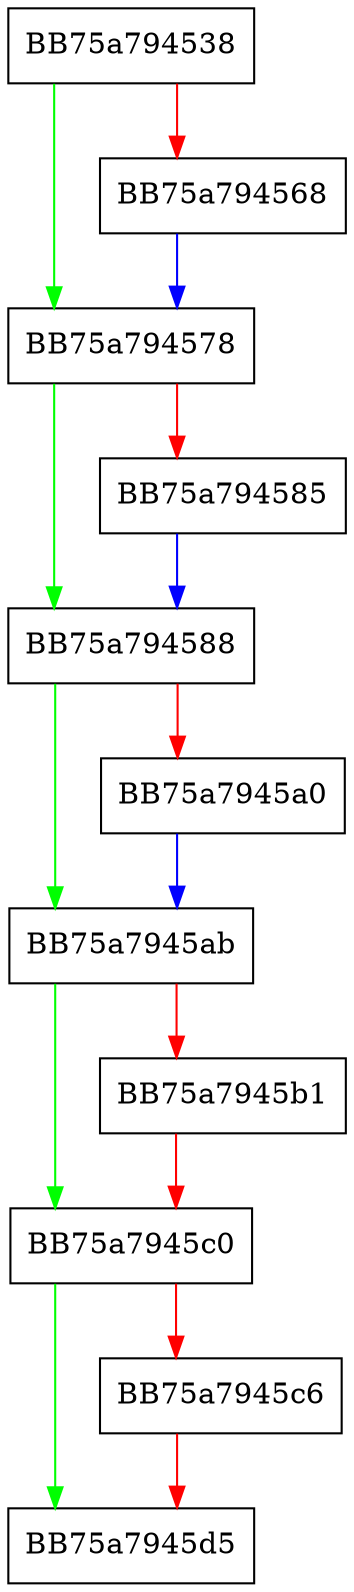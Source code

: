 digraph strtol {
  node [shape="box"];
  graph [splines=ortho];
  BB75a794538 -> BB75a794578 [color="green"];
  BB75a794538 -> BB75a794568 [color="red"];
  BB75a794568 -> BB75a794578 [color="blue"];
  BB75a794578 -> BB75a794588 [color="green"];
  BB75a794578 -> BB75a794585 [color="red"];
  BB75a794585 -> BB75a794588 [color="blue"];
  BB75a794588 -> BB75a7945ab [color="green"];
  BB75a794588 -> BB75a7945a0 [color="red"];
  BB75a7945a0 -> BB75a7945ab [color="blue"];
  BB75a7945ab -> BB75a7945c0 [color="green"];
  BB75a7945ab -> BB75a7945b1 [color="red"];
  BB75a7945b1 -> BB75a7945c0 [color="red"];
  BB75a7945c0 -> BB75a7945d5 [color="green"];
  BB75a7945c0 -> BB75a7945c6 [color="red"];
  BB75a7945c6 -> BB75a7945d5 [color="red"];
}